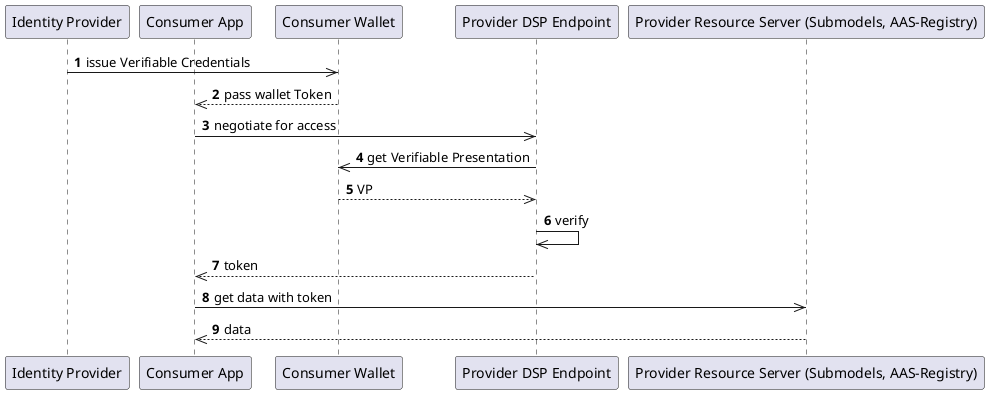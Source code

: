@startuml

participant "Identity Provider" as IDP
participant "Consumer App" as C
participant "Consumer Wallet" as CW
participant "Provider DSP Endpoint" as DSP
participant "Provider Resource Server (Submodels, AAS-Registry)" as R

autonumber
IDP ->> CW: issue Verifiable Credentials
CW -->> C: pass wallet Token
C ->> DSP: negotiate for access
DSP ->> CW: get Verifiable Presentation
CW -->> DSP: VP
DSP ->> DSP: verify
DSP -->> C: token
C ->> R: get data with token
R -->> C: data

@enduml
